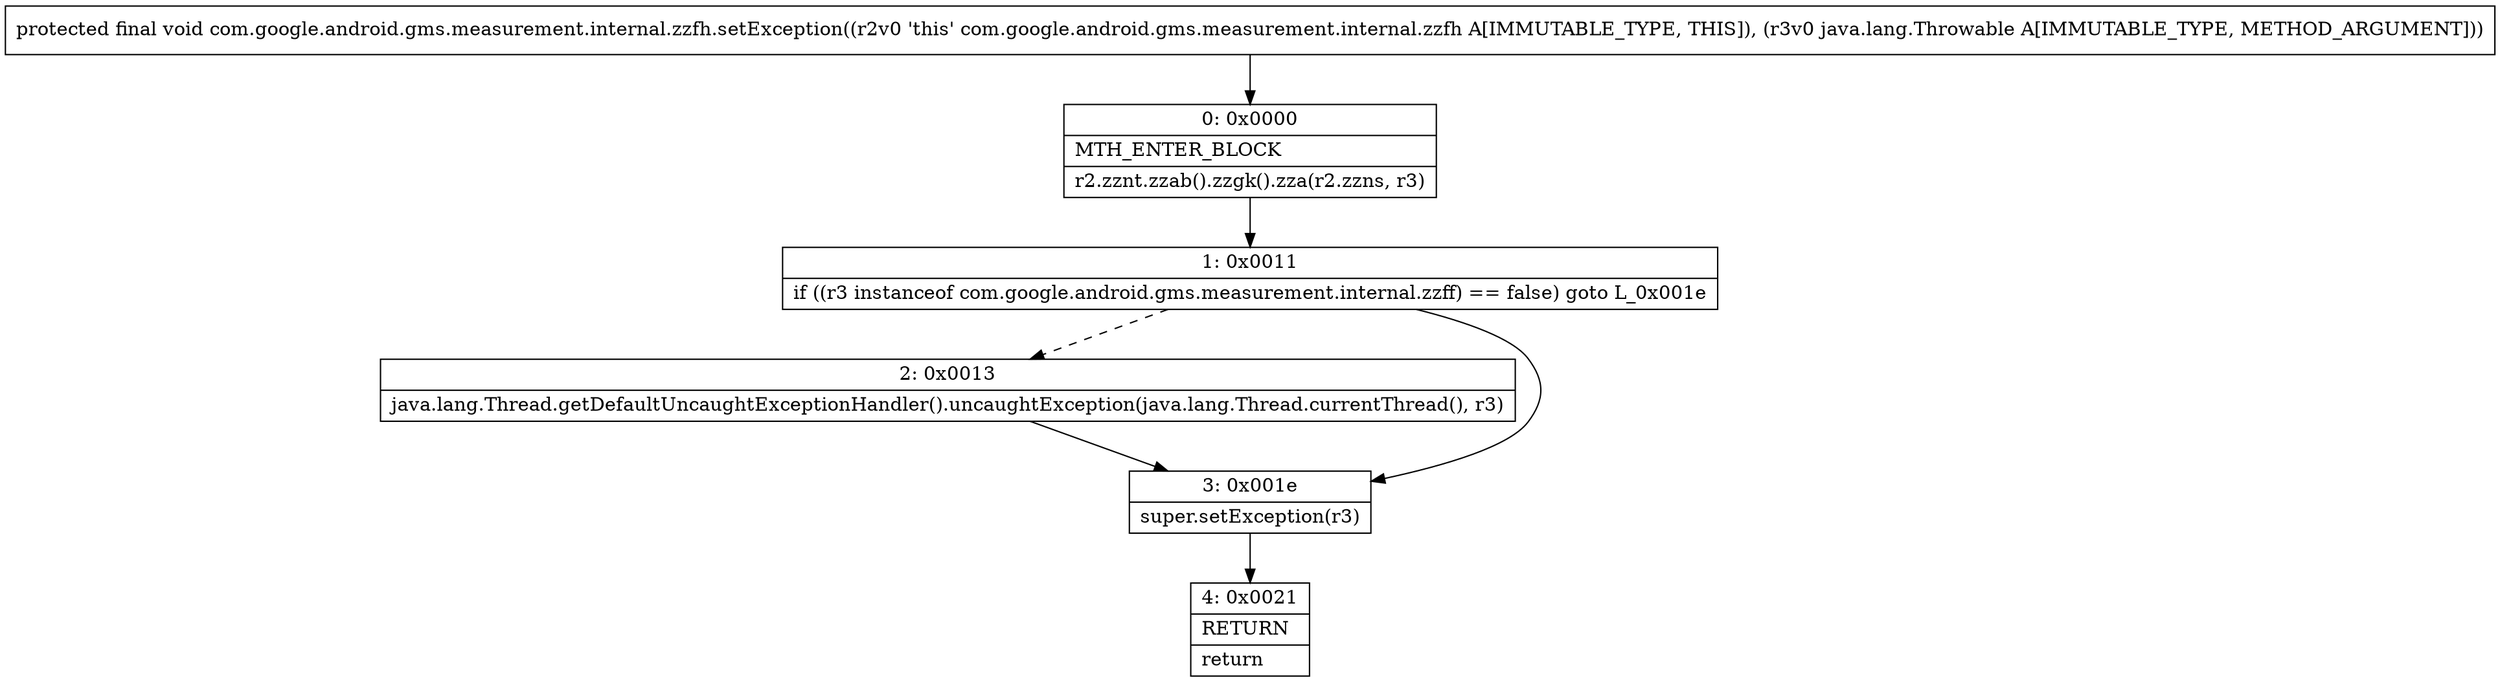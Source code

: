 digraph "CFG forcom.google.android.gms.measurement.internal.zzfh.setException(Ljava\/lang\/Throwable;)V" {
Node_0 [shape=record,label="{0\:\ 0x0000|MTH_ENTER_BLOCK\l|r2.zznt.zzab().zzgk().zza(r2.zzns, r3)\l}"];
Node_1 [shape=record,label="{1\:\ 0x0011|if ((r3 instanceof com.google.android.gms.measurement.internal.zzff) == false) goto L_0x001e\l}"];
Node_2 [shape=record,label="{2\:\ 0x0013|java.lang.Thread.getDefaultUncaughtExceptionHandler().uncaughtException(java.lang.Thread.currentThread(), r3)\l}"];
Node_3 [shape=record,label="{3\:\ 0x001e|super.setException(r3)\l}"];
Node_4 [shape=record,label="{4\:\ 0x0021|RETURN\l|return\l}"];
MethodNode[shape=record,label="{protected final void com.google.android.gms.measurement.internal.zzfh.setException((r2v0 'this' com.google.android.gms.measurement.internal.zzfh A[IMMUTABLE_TYPE, THIS]), (r3v0 java.lang.Throwable A[IMMUTABLE_TYPE, METHOD_ARGUMENT])) }"];
MethodNode -> Node_0;
Node_0 -> Node_1;
Node_1 -> Node_2[style=dashed];
Node_1 -> Node_3;
Node_2 -> Node_3;
Node_3 -> Node_4;
}

